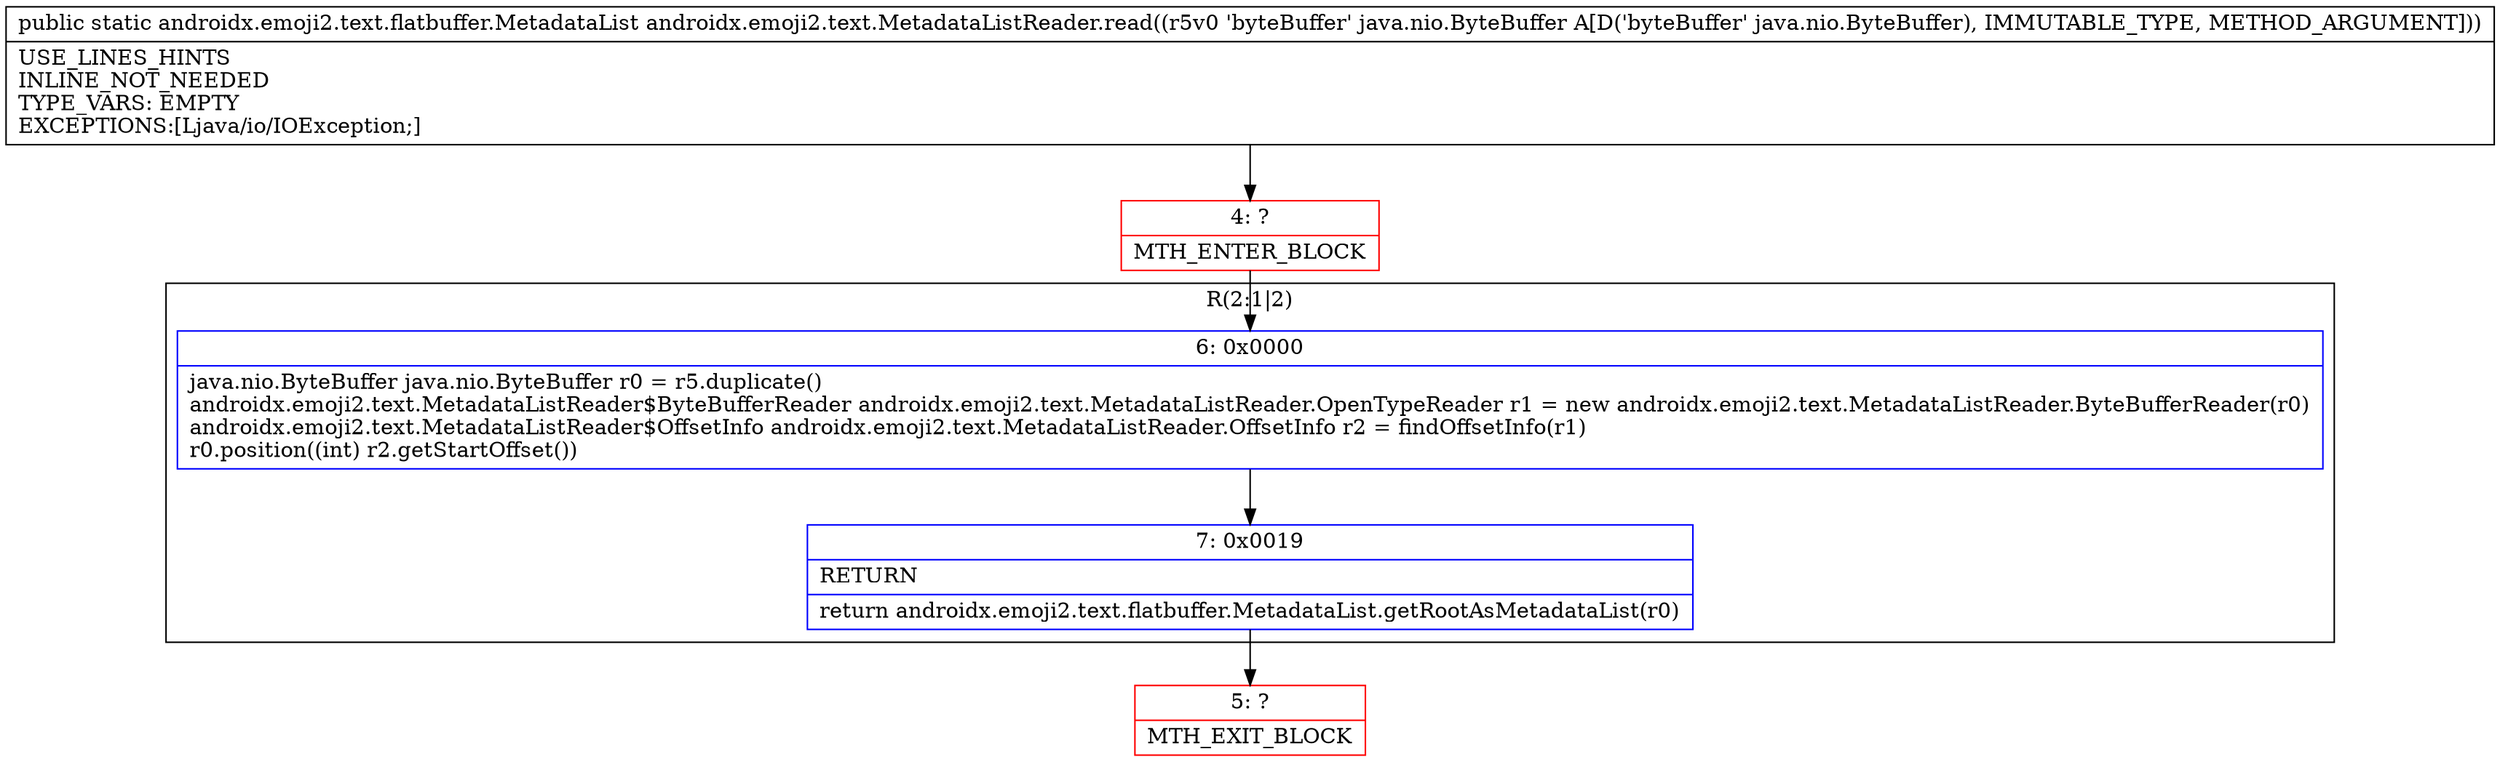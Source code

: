 digraph "CFG forandroidx.emoji2.text.MetadataListReader.read(Ljava\/nio\/ByteBuffer;)Landroidx\/emoji2\/text\/flatbuffer\/MetadataList;" {
subgraph cluster_Region_1570673688 {
label = "R(2:1|2)";
node [shape=record,color=blue];
Node_6 [shape=record,label="{6\:\ 0x0000|java.nio.ByteBuffer java.nio.ByteBuffer r0 = r5.duplicate()\landroidx.emoji2.text.MetadataListReader$ByteBufferReader androidx.emoji2.text.MetadataListReader.OpenTypeReader r1 = new androidx.emoji2.text.MetadataListReader.ByteBufferReader(r0)\landroidx.emoji2.text.MetadataListReader$OffsetInfo androidx.emoji2.text.MetadataListReader.OffsetInfo r2 = findOffsetInfo(r1)\lr0.position((int) r2.getStartOffset())\l}"];
Node_7 [shape=record,label="{7\:\ 0x0019|RETURN\l|return androidx.emoji2.text.flatbuffer.MetadataList.getRootAsMetadataList(r0)\l}"];
}
Node_4 [shape=record,color=red,label="{4\:\ ?|MTH_ENTER_BLOCK\l}"];
Node_5 [shape=record,color=red,label="{5\:\ ?|MTH_EXIT_BLOCK\l}"];
MethodNode[shape=record,label="{public static androidx.emoji2.text.flatbuffer.MetadataList androidx.emoji2.text.MetadataListReader.read((r5v0 'byteBuffer' java.nio.ByteBuffer A[D('byteBuffer' java.nio.ByteBuffer), IMMUTABLE_TYPE, METHOD_ARGUMENT]))  | USE_LINES_HINTS\lINLINE_NOT_NEEDED\lTYPE_VARS: EMPTY\lEXCEPTIONS:[Ljava\/io\/IOException;]\l}"];
MethodNode -> Node_4;Node_6 -> Node_7;
Node_7 -> Node_5;
Node_4 -> Node_6;
}

